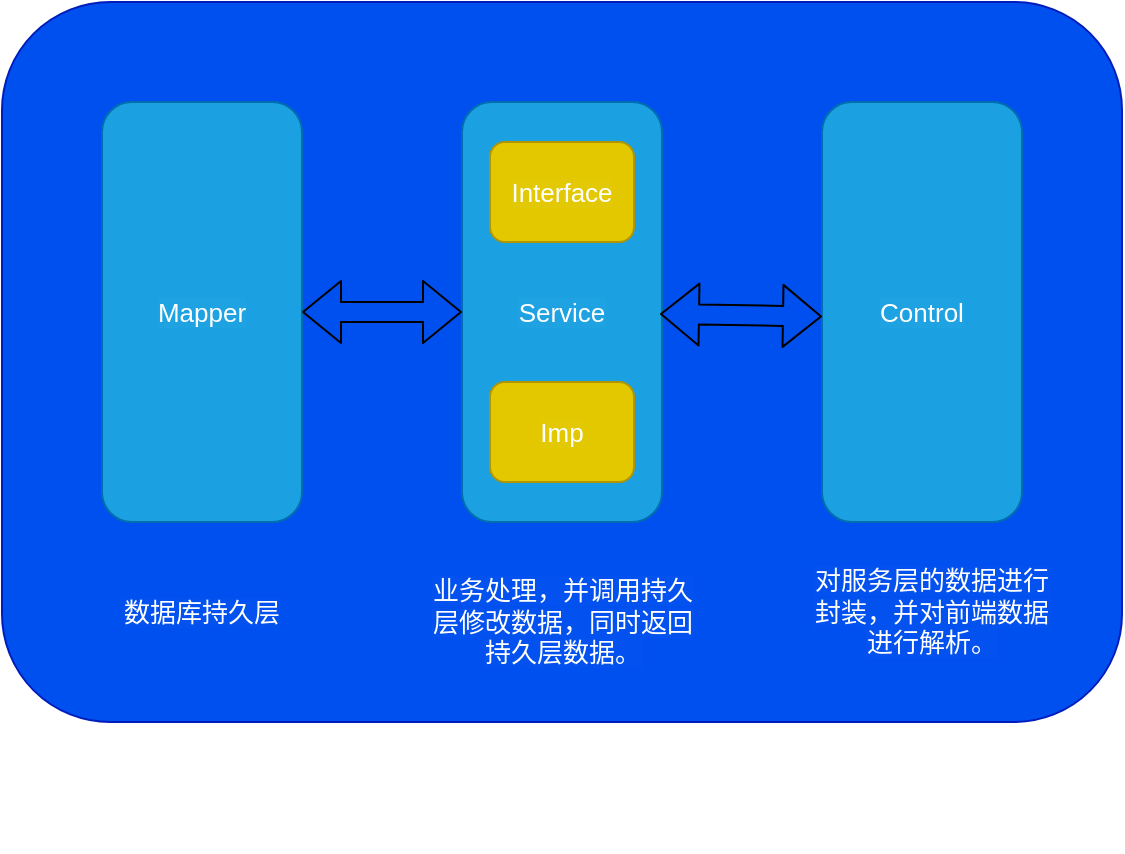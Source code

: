 <mxfile>
    <diagram id="GoCI93rV2J2APwdo3Epf" name="第 1 页">
        <mxGraphModel dx="1102" dy="647" grid="1" gridSize="10" guides="1" tooltips="1" connect="1" arrows="1" fold="1" page="1" pageScale="1" pageWidth="827" pageHeight="1169" math="0" shadow="0">
            <root>
                <mxCell id="0"/>
                <mxCell id="1" parent="0"/>
                <mxCell id="2" value="&lt;span style=&quot;font-size: 13px ; background-color: rgba(255 , 255 , 255 , 0.01)&quot;&gt;&lt;font color=&quot;#ffffff&quot;&gt;每一个微服务的分层与各层之间的任务&lt;/font&gt;&lt;/span&gt;" style="text;html=1;strokeColor=none;fillColor=none;align=center;verticalAlign=middle;whiteSpace=wrap;rounded=0;" vertex="1" parent="1">
                    <mxGeometry x="310" y="585" width="230" height="40" as="geometry"/>
                </mxCell>
                <mxCell id="3" value="" style="rounded=1;whiteSpace=wrap;html=1;fillColor=#0050ef;strokeColor=#001DBC;fontColor=#FFFFFF;" vertex="1" parent="1">
                    <mxGeometry x="150" y="200" width="560" height="360" as="geometry"/>
                </mxCell>
                <mxCell id="4" value="&lt;span style=&quot;font-size: 13px; background-color: rgba(255, 255, 255, 0.01);&quot;&gt;Mapper&lt;/span&gt;" style="rounded=1;whiteSpace=wrap;html=1;fillColor=#1ba1e2;strokeColor=#006EAF;fontColor=#FFFFFF;" vertex="1" parent="1">
                    <mxGeometry x="200" y="250" width="100" height="210" as="geometry"/>
                </mxCell>
                <mxCell id="5" value="&lt;span style=&quot;font-size: 13px; background-color: rgba(255, 255, 255, 0.01);&quot;&gt;Service&lt;/span&gt;" style="rounded=1;whiteSpace=wrap;html=1;fillColor=#1ba1e2;strokeColor=#006EAF;fontColor=#FFFFFF;" vertex="1" parent="1">
                    <mxGeometry x="380" y="250" width="100" height="210" as="geometry"/>
                </mxCell>
                <mxCell id="6" value="&lt;span style=&quot;font-size: 13px; background-color: rgba(255, 255, 255, 0.01);&quot;&gt;Control&lt;/span&gt;" style="rounded=1;whiteSpace=wrap;html=1;fillColor=#1ba1e2;strokeColor=#006EAF;fontColor=#FFFFFF;" vertex="1" parent="1">
                    <mxGeometry x="560" y="250" width="100" height="210" as="geometry"/>
                </mxCell>
                <mxCell id="7" value="" style="shape=flexArrow;endArrow=classic;startArrow=classic;html=1;exitX=1;exitY=0.5;exitDx=0;exitDy=0;entryX=0;entryY=0.5;entryDx=0;entryDy=0;" edge="1" parent="1" source="4" target="5">
                    <mxGeometry width="100" height="100" relative="1" as="geometry">
                        <mxPoint x="300" y="390" as="sourcePoint"/>
                        <mxPoint x="400" y="290" as="targetPoint"/>
                    </mxGeometry>
                </mxCell>
                <mxCell id="8" value="" style="shape=flexArrow;endArrow=classic;startArrow=classic;html=1;" edge="1" parent="1">
                    <mxGeometry width="100" height="100" relative="1" as="geometry">
                        <mxPoint x="479" y="356" as="sourcePoint"/>
                        <mxPoint x="560" y="357.237" as="targetPoint"/>
                    </mxGeometry>
                </mxCell>
                <mxCell id="9" value="&lt;span style=&quot;font-size: 13px; background-color: rgba(255, 255, 255, 0.01);&quot;&gt;数据库持久层&lt;/span&gt;" style="text;html=1;strokeColor=none;fillColor=none;align=center;verticalAlign=middle;whiteSpace=wrap;rounded=0;fontColor=#FFFFFF;" vertex="1" parent="1">
                    <mxGeometry x="210" y="490" width="80" height="30" as="geometry"/>
                </mxCell>
                <mxCell id="10" value="&lt;span style=&quot;font-size: 13px; background-color: rgba(255, 255, 255, 0.01);&quot;&gt;业务处理，并调用持久层修改数据，同时返回持久层数据。&lt;/span&gt;" style="text;html=1;strokeColor=none;fillColor=none;align=center;verticalAlign=middle;whiteSpace=wrap;rounded=0;fontColor=#FFFFFF;" vertex="1" parent="1">
                    <mxGeometry x="362.5" y="490" width="135" height="40" as="geometry"/>
                </mxCell>
                <mxCell id="11" value="&lt;span style=&quot;font-size: 13px; background-color: rgba(255, 255, 255, 0.01);&quot;&gt;对服务层的数据进行封装，并对前端数据进行解析。&lt;/span&gt;" style="text;html=1;strokeColor=none;fillColor=none;align=center;verticalAlign=middle;whiteSpace=wrap;rounded=0;fontColor=#FFFFFF;" vertex="1" parent="1">
                    <mxGeometry x="550" y="490" width="130" height="30" as="geometry"/>
                </mxCell>
                <mxCell id="12" value="&lt;span style=&quot;font-size: 13px; background-color: rgba(255, 255, 255, 0.01);&quot;&gt;Interface&lt;/span&gt;" style="rounded=1;whiteSpace=wrap;html=1;fillColor=#e3c800;strokeColor=#B09500;fontColor=#FFFFFF;" vertex="1" parent="1">
                    <mxGeometry x="394" y="270" width="72" height="50" as="geometry"/>
                </mxCell>
                <mxCell id="13" value="&lt;span style=&quot;font-size: 13px; background-color: rgba(255, 255, 255, 0.01);&quot;&gt;Imp&lt;/span&gt;" style="rounded=1;whiteSpace=wrap;html=1;fillColor=#e3c800;strokeColor=#B09500;fontColor=#FFFFFF;" vertex="1" parent="1">
                    <mxGeometry x="394" y="390" width="72" height="50" as="geometry"/>
                </mxCell>
            </root>
        </mxGraphModel>
    </diagram>
</mxfile>